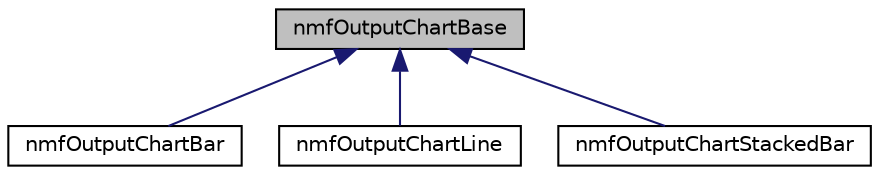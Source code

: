 digraph "nmfOutputChartBase"
{
 // LATEX_PDF_SIZE
  edge [fontname="Helvetica",fontsize="10",labelfontname="Helvetica",labelfontsize="10"];
  node [fontname="Helvetica",fontsize="10",shape=record];
  Node1 [label="nmfOutputChartBase",height=0.2,width=0.4,color="black", fillcolor="grey75", style="filled", fontcolor="black",tooltip=" "];
  Node1 -> Node2 [dir="back",color="midnightblue",fontsize="10",style="solid",fontname="Helvetica"];
  Node2 [label="nmfOutputChartBar",height=0.2,width=0.4,color="black", fillcolor="white", style="filled",URL="$classnmf_output_chart_bar.html",tooltip=" "];
  Node1 -> Node3 [dir="back",color="midnightblue",fontsize="10",style="solid",fontname="Helvetica"];
  Node3 [label="nmfOutputChartLine",height=0.2,width=0.4,color="black", fillcolor="white", style="filled",URL="$classnmf_output_chart_line.html",tooltip=" "];
  Node1 -> Node4 [dir="back",color="midnightblue",fontsize="10",style="solid",fontname="Helvetica"];
  Node4 [label="nmfOutputChartStackedBar",height=0.2,width=0.4,color="black", fillcolor="white", style="filled",URL="$classnmf_output_chart_stacked_bar.html",tooltip=" "];
}
